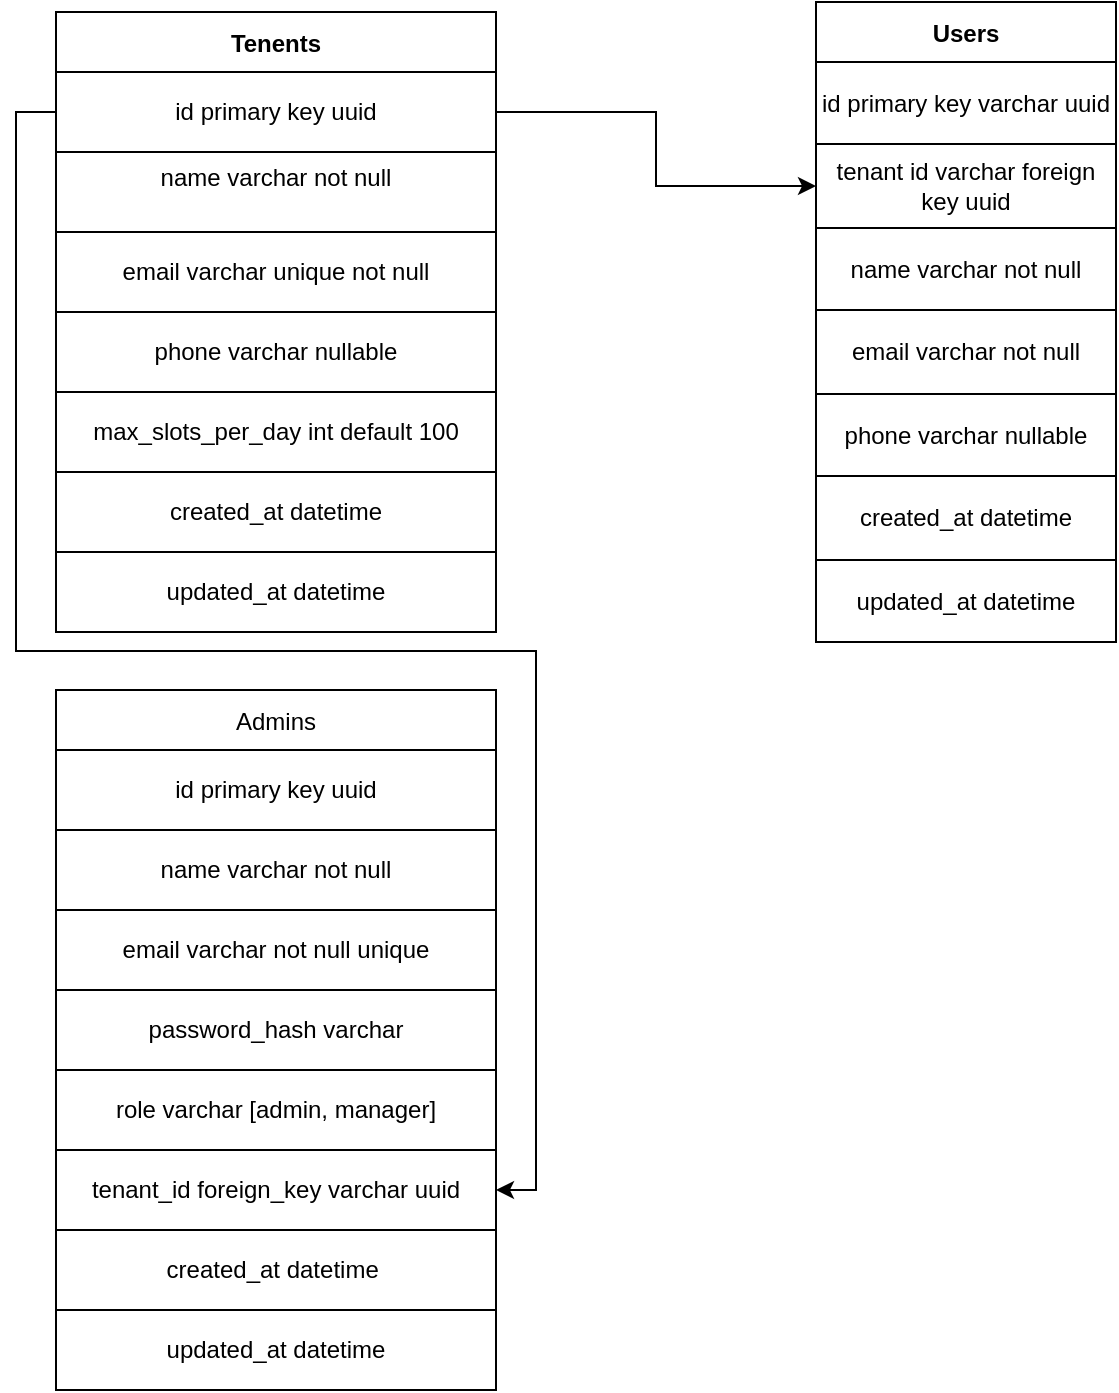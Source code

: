 <mxfile version="26.1.0">
  <diagram id="R2lEEEUBdFMjLlhIrx00" name="Page-1">
    <mxGraphModel dx="1332" dy="1542" grid="1" gridSize="10" guides="1" tooltips="1" connect="1" arrows="1" fold="1" page="1" pageScale="1" pageWidth="850" pageHeight="1100" background="none" math="0" shadow="0" extFonts="Permanent Marker^https://fonts.googleapis.com/css?family=Permanent+Marker">
      <root>
        <mxCell id="0" />
        <mxCell id="1" parent="0" />
        <mxCell id="o1oF44XECiAMUcl8Ltih-77" value="Tenents" style="shape=table;startSize=30;container=1;collapsible=0;childLayout=tableLayout;fontStyle=1" vertex="1" parent="1">
          <mxGeometry x="170" y="-99" width="220" height="310" as="geometry" />
        </mxCell>
        <mxCell id="o1oF44XECiAMUcl8Ltih-78" value="" style="shape=tableRow;horizontal=0;startSize=0;swimlaneHead=0;swimlaneBody=0;strokeColor=inherit;top=0;left=0;bottom=0;right=0;collapsible=0;dropTarget=0;fillColor=none;points=[[0,0.5],[1,0.5]];portConstraint=eastwest;" vertex="1" parent="o1oF44XECiAMUcl8Ltih-77">
          <mxGeometry y="30" width="220" height="40" as="geometry" />
        </mxCell>
        <mxCell id="o1oF44XECiAMUcl8Ltih-79" value="id primary key uuid" style="shape=partialRectangle;html=1;whiteSpace=wrap;connectable=0;strokeColor=inherit;overflow=hidden;fillColor=none;top=0;left=0;bottom=0;right=0;pointerEvents=1;" vertex="1" parent="o1oF44XECiAMUcl8Ltih-78">
          <mxGeometry width="220" height="40" as="geometry">
            <mxRectangle width="220" height="40" as="alternateBounds" />
          </mxGeometry>
        </mxCell>
        <mxCell id="o1oF44XECiAMUcl8Ltih-80" value="" style="shape=tableRow;horizontal=0;startSize=0;swimlaneHead=0;swimlaneBody=0;strokeColor=inherit;top=0;left=0;bottom=0;right=0;collapsible=0;dropTarget=0;fillColor=none;points=[[0,0.5],[1,0.5]];portConstraint=eastwest;" vertex="1" parent="o1oF44XECiAMUcl8Ltih-77">
          <mxGeometry y="70" width="220" height="40" as="geometry" />
        </mxCell>
        <mxCell id="o1oF44XECiAMUcl8Ltih-81" value="name varchar not null&lt;div&gt;&lt;br&gt;&lt;/div&gt;" style="shape=partialRectangle;html=1;whiteSpace=wrap;connectable=0;strokeColor=inherit;overflow=hidden;fillColor=none;top=0;left=0;bottom=0;right=0;pointerEvents=1;" vertex="1" parent="o1oF44XECiAMUcl8Ltih-80">
          <mxGeometry width="220" height="40" as="geometry">
            <mxRectangle width="220" height="40" as="alternateBounds" />
          </mxGeometry>
        </mxCell>
        <mxCell id="o1oF44XECiAMUcl8Ltih-82" value="" style="shape=tableRow;horizontal=0;startSize=0;swimlaneHead=0;swimlaneBody=0;strokeColor=inherit;top=0;left=0;bottom=0;right=0;collapsible=0;dropTarget=0;fillColor=none;points=[[0,0.5],[1,0.5]];portConstraint=eastwest;" vertex="1" parent="o1oF44XECiAMUcl8Ltih-77">
          <mxGeometry y="110" width="220" height="40" as="geometry" />
        </mxCell>
        <mxCell id="o1oF44XECiAMUcl8Ltih-83" value="email varchar unique not null" style="shape=partialRectangle;html=1;whiteSpace=wrap;connectable=0;strokeColor=inherit;overflow=hidden;fillColor=none;top=0;left=0;bottom=0;right=0;pointerEvents=1;" vertex="1" parent="o1oF44XECiAMUcl8Ltih-82">
          <mxGeometry width="220" height="40" as="geometry">
            <mxRectangle width="220" height="40" as="alternateBounds" />
          </mxGeometry>
        </mxCell>
        <mxCell id="o1oF44XECiAMUcl8Ltih-84" value="" style="shape=tableRow;horizontal=0;startSize=0;swimlaneHead=0;swimlaneBody=0;strokeColor=inherit;top=0;left=0;bottom=0;right=0;collapsible=0;dropTarget=0;fillColor=none;points=[[0,0.5],[1,0.5]];portConstraint=eastwest;" vertex="1" parent="o1oF44XECiAMUcl8Ltih-77">
          <mxGeometry y="150" width="220" height="40" as="geometry" />
        </mxCell>
        <mxCell id="o1oF44XECiAMUcl8Ltih-85" value="phone varchar nullable" style="shape=partialRectangle;html=1;whiteSpace=wrap;connectable=0;strokeColor=inherit;overflow=hidden;fillColor=none;top=0;left=0;bottom=0;right=0;pointerEvents=1;" vertex="1" parent="o1oF44XECiAMUcl8Ltih-84">
          <mxGeometry width="220" height="40" as="geometry">
            <mxRectangle width="220" height="40" as="alternateBounds" />
          </mxGeometry>
        </mxCell>
        <mxCell id="o1oF44XECiAMUcl8Ltih-86" value="" style="shape=tableRow;horizontal=0;startSize=0;swimlaneHead=0;swimlaneBody=0;strokeColor=inherit;top=0;left=0;bottom=0;right=0;collapsible=0;dropTarget=0;fillColor=none;points=[[0,0.5],[1,0.5]];portConstraint=eastwest;" vertex="1" parent="o1oF44XECiAMUcl8Ltih-77">
          <mxGeometry y="190" width="220" height="40" as="geometry" />
        </mxCell>
        <mxCell id="o1oF44XECiAMUcl8Ltih-87" value="max_slots_per_day int default 100" style="shape=partialRectangle;html=1;whiteSpace=wrap;connectable=0;strokeColor=inherit;overflow=hidden;fillColor=none;top=0;left=0;bottom=0;right=0;pointerEvents=1;" vertex="1" parent="o1oF44XECiAMUcl8Ltih-86">
          <mxGeometry width="220" height="40" as="geometry">
            <mxRectangle width="220" height="40" as="alternateBounds" />
          </mxGeometry>
        </mxCell>
        <mxCell id="o1oF44XECiAMUcl8Ltih-88" value="" style="shape=tableRow;horizontal=0;startSize=0;swimlaneHead=0;swimlaneBody=0;strokeColor=inherit;top=0;left=0;bottom=0;right=0;collapsible=0;dropTarget=0;fillColor=none;points=[[0,0.5],[1,0.5]];portConstraint=eastwest;" vertex="1" parent="o1oF44XECiAMUcl8Ltih-77">
          <mxGeometry y="230" width="220" height="40" as="geometry" />
        </mxCell>
        <mxCell id="o1oF44XECiAMUcl8Ltih-89" value="created_at datetime" style="shape=partialRectangle;html=1;whiteSpace=wrap;connectable=0;strokeColor=inherit;overflow=hidden;fillColor=none;top=0;left=0;bottom=0;right=0;pointerEvents=1;" vertex="1" parent="o1oF44XECiAMUcl8Ltih-88">
          <mxGeometry width="220" height="40" as="geometry">
            <mxRectangle width="220" height="40" as="alternateBounds" />
          </mxGeometry>
        </mxCell>
        <mxCell id="o1oF44XECiAMUcl8Ltih-90" value="" style="shape=tableRow;horizontal=0;startSize=0;swimlaneHead=0;swimlaneBody=0;strokeColor=inherit;top=0;left=0;bottom=0;right=0;collapsible=0;dropTarget=0;fillColor=none;points=[[0,0.5],[1,0.5]];portConstraint=eastwest;" vertex="1" parent="o1oF44XECiAMUcl8Ltih-77">
          <mxGeometry y="270" width="220" height="40" as="geometry" />
        </mxCell>
        <mxCell id="o1oF44XECiAMUcl8Ltih-91" value="updated_at datetime" style="shape=partialRectangle;html=1;whiteSpace=wrap;connectable=0;strokeColor=inherit;overflow=hidden;fillColor=none;top=0;left=0;bottom=0;right=0;pointerEvents=1;" vertex="1" parent="o1oF44XECiAMUcl8Ltih-90">
          <mxGeometry width="220" height="40" as="geometry">
            <mxRectangle width="220" height="40" as="alternateBounds" />
          </mxGeometry>
        </mxCell>
        <mxCell id="o1oF44XECiAMUcl8Ltih-92" value="Users" style="shape=table;startSize=30;container=1;collapsible=0;childLayout=tableLayout;fontStyle=1" vertex="1" parent="1">
          <mxGeometry x="550" y="-104" width="150" height="320" as="geometry" />
        </mxCell>
        <mxCell id="o1oF44XECiAMUcl8Ltih-93" value="" style="shape=tableRow;horizontal=0;startSize=0;swimlaneHead=0;swimlaneBody=0;strokeColor=inherit;top=0;left=0;bottom=0;right=0;collapsible=0;dropTarget=0;fillColor=none;points=[[0,0.5],[1,0.5]];portConstraint=eastwest;" vertex="1" parent="o1oF44XECiAMUcl8Ltih-92">
          <mxGeometry y="30" width="150" height="41" as="geometry" />
        </mxCell>
        <mxCell id="o1oF44XECiAMUcl8Ltih-94" value="id primary key varchar uuid" style="shape=partialRectangle;html=1;whiteSpace=wrap;connectable=0;strokeColor=inherit;overflow=hidden;fillColor=none;top=0;left=0;bottom=0;right=0;pointerEvents=1;" vertex="1" parent="o1oF44XECiAMUcl8Ltih-93">
          <mxGeometry width="150" height="41" as="geometry">
            <mxRectangle width="150" height="41" as="alternateBounds" />
          </mxGeometry>
        </mxCell>
        <mxCell id="o1oF44XECiAMUcl8Ltih-95" value="" style="shape=tableRow;horizontal=0;startSize=0;swimlaneHead=0;swimlaneBody=0;strokeColor=inherit;top=0;left=0;bottom=0;right=0;collapsible=0;dropTarget=0;fillColor=none;points=[[0,0.5],[1,0.5]];portConstraint=eastwest;" vertex="1" parent="o1oF44XECiAMUcl8Ltih-92">
          <mxGeometry y="71" width="150" height="42" as="geometry" />
        </mxCell>
        <mxCell id="o1oF44XECiAMUcl8Ltih-96" value="tenant id varchar foreign key uuid" style="shape=partialRectangle;html=1;whiteSpace=wrap;connectable=0;strokeColor=inherit;overflow=hidden;fillColor=none;top=0;left=0;bottom=0;right=0;pointerEvents=1;" vertex="1" parent="o1oF44XECiAMUcl8Ltih-95">
          <mxGeometry width="150" height="42" as="geometry">
            <mxRectangle width="150" height="42" as="alternateBounds" />
          </mxGeometry>
        </mxCell>
        <mxCell id="o1oF44XECiAMUcl8Ltih-97" value="" style="shape=tableRow;horizontal=0;startSize=0;swimlaneHead=0;swimlaneBody=0;strokeColor=inherit;top=0;left=0;bottom=0;right=0;collapsible=0;dropTarget=0;fillColor=none;points=[[0,0.5],[1,0.5]];portConstraint=eastwest;" vertex="1" parent="o1oF44XECiAMUcl8Ltih-92">
          <mxGeometry y="113" width="150" height="41" as="geometry" />
        </mxCell>
        <mxCell id="o1oF44XECiAMUcl8Ltih-98" value="name varchar not null" style="shape=partialRectangle;html=1;whiteSpace=wrap;connectable=0;strokeColor=inherit;overflow=hidden;fillColor=none;top=0;left=0;bottom=0;right=0;pointerEvents=1;" vertex="1" parent="o1oF44XECiAMUcl8Ltih-97">
          <mxGeometry width="150" height="41" as="geometry">
            <mxRectangle width="150" height="41" as="alternateBounds" />
          </mxGeometry>
        </mxCell>
        <mxCell id="o1oF44XECiAMUcl8Ltih-99" value="" style="shape=tableRow;horizontal=0;startSize=0;swimlaneHead=0;swimlaneBody=0;strokeColor=inherit;top=0;left=0;bottom=0;right=0;collapsible=0;dropTarget=0;fillColor=none;points=[[0,0.5],[1,0.5]];portConstraint=eastwest;" vertex="1" parent="o1oF44XECiAMUcl8Ltih-92">
          <mxGeometry y="154" width="150" height="42" as="geometry" />
        </mxCell>
        <mxCell id="o1oF44XECiAMUcl8Ltih-100" value="email varchar not null" style="shape=partialRectangle;html=1;whiteSpace=wrap;connectable=0;strokeColor=inherit;overflow=hidden;fillColor=none;top=0;left=0;bottom=0;right=0;pointerEvents=1;" vertex="1" parent="o1oF44XECiAMUcl8Ltih-99">
          <mxGeometry width="150" height="42" as="geometry">
            <mxRectangle width="150" height="42" as="alternateBounds" />
          </mxGeometry>
        </mxCell>
        <mxCell id="o1oF44XECiAMUcl8Ltih-101" value="" style="shape=tableRow;horizontal=0;startSize=0;swimlaneHead=0;swimlaneBody=0;strokeColor=inherit;top=0;left=0;bottom=0;right=0;collapsible=0;dropTarget=0;fillColor=none;points=[[0,0.5],[1,0.5]];portConstraint=eastwest;" vertex="1" parent="o1oF44XECiAMUcl8Ltih-92">
          <mxGeometry y="196" width="150" height="41" as="geometry" />
        </mxCell>
        <mxCell id="o1oF44XECiAMUcl8Ltih-102" value="phone varchar nullable" style="shape=partialRectangle;html=1;whiteSpace=wrap;connectable=0;strokeColor=inherit;overflow=hidden;fillColor=none;top=0;left=0;bottom=0;right=0;pointerEvents=1;" vertex="1" parent="o1oF44XECiAMUcl8Ltih-101">
          <mxGeometry width="150" height="41" as="geometry">
            <mxRectangle width="150" height="41" as="alternateBounds" />
          </mxGeometry>
        </mxCell>
        <mxCell id="o1oF44XECiAMUcl8Ltih-103" value="" style="shape=tableRow;horizontal=0;startSize=0;swimlaneHead=0;swimlaneBody=0;strokeColor=inherit;top=0;left=0;bottom=0;right=0;collapsible=0;dropTarget=0;fillColor=none;points=[[0,0.5],[1,0.5]];portConstraint=eastwest;" vertex="1" parent="o1oF44XECiAMUcl8Ltih-92">
          <mxGeometry y="237" width="150" height="42" as="geometry" />
        </mxCell>
        <mxCell id="o1oF44XECiAMUcl8Ltih-104" value="created_at datetime" style="shape=partialRectangle;html=1;whiteSpace=wrap;connectable=0;strokeColor=inherit;overflow=hidden;fillColor=none;top=0;left=0;bottom=0;right=0;pointerEvents=1;" vertex="1" parent="o1oF44XECiAMUcl8Ltih-103">
          <mxGeometry width="150" height="42" as="geometry">
            <mxRectangle width="150" height="42" as="alternateBounds" />
          </mxGeometry>
        </mxCell>
        <mxCell id="o1oF44XECiAMUcl8Ltih-105" value="" style="shape=tableRow;horizontal=0;startSize=0;swimlaneHead=0;swimlaneBody=0;strokeColor=inherit;top=0;left=0;bottom=0;right=0;collapsible=0;dropTarget=0;fillColor=none;points=[[0,0.5],[1,0.5]];portConstraint=eastwest;" vertex="1" parent="o1oF44XECiAMUcl8Ltih-92">
          <mxGeometry y="279" width="150" height="41" as="geometry" />
        </mxCell>
        <mxCell id="o1oF44XECiAMUcl8Ltih-106" value="updated_at datetime" style="shape=partialRectangle;html=1;whiteSpace=wrap;connectable=0;strokeColor=inherit;overflow=hidden;fillColor=none;top=0;left=0;bottom=0;right=0;pointerEvents=1;" vertex="1" parent="o1oF44XECiAMUcl8Ltih-105">
          <mxGeometry width="150" height="41" as="geometry">
            <mxRectangle width="150" height="41" as="alternateBounds" />
          </mxGeometry>
        </mxCell>
        <mxCell id="o1oF44XECiAMUcl8Ltih-109" style="edgeStyle=orthogonalEdgeStyle;rounded=0;orthogonalLoop=1;jettySize=auto;html=1;exitX=1;exitY=0.5;exitDx=0;exitDy=0;entryX=0;entryY=0.5;entryDx=0;entryDy=0;" edge="1" parent="1" source="o1oF44XECiAMUcl8Ltih-78" target="o1oF44XECiAMUcl8Ltih-95">
          <mxGeometry relative="1" as="geometry" />
        </mxCell>
        <mxCell id="o1oF44XECiAMUcl8Ltih-127" value="Admins" style="shape=table;startSize=30;container=1;collapsible=0;childLayout=tableLayout;" vertex="1" parent="1">
          <mxGeometry x="170" y="240" width="220" height="350" as="geometry" />
        </mxCell>
        <mxCell id="o1oF44XECiAMUcl8Ltih-128" value="" style="shape=tableRow;horizontal=0;startSize=0;swimlaneHead=0;swimlaneBody=0;strokeColor=inherit;top=0;left=0;bottom=0;right=0;collapsible=0;dropTarget=0;fillColor=none;points=[[0,0.5],[1,0.5]];portConstraint=eastwest;" vertex="1" parent="o1oF44XECiAMUcl8Ltih-127">
          <mxGeometry y="30" width="220" height="40" as="geometry" />
        </mxCell>
        <mxCell id="o1oF44XECiAMUcl8Ltih-129" value="id primary key uuid" style="shape=partialRectangle;html=1;whiteSpace=wrap;connectable=0;strokeColor=inherit;overflow=hidden;fillColor=none;top=0;left=0;bottom=0;right=0;pointerEvents=1;" vertex="1" parent="o1oF44XECiAMUcl8Ltih-128">
          <mxGeometry width="220" height="40" as="geometry">
            <mxRectangle width="220" height="40" as="alternateBounds" />
          </mxGeometry>
        </mxCell>
        <mxCell id="o1oF44XECiAMUcl8Ltih-130" value="" style="shape=tableRow;horizontal=0;startSize=0;swimlaneHead=0;swimlaneBody=0;strokeColor=inherit;top=0;left=0;bottom=0;right=0;collapsible=0;dropTarget=0;fillColor=none;points=[[0,0.5],[1,0.5]];portConstraint=eastwest;" vertex="1" parent="o1oF44XECiAMUcl8Ltih-127">
          <mxGeometry y="70" width="220" height="40" as="geometry" />
        </mxCell>
        <mxCell id="o1oF44XECiAMUcl8Ltih-131" value="name varchar not null" style="shape=partialRectangle;html=1;whiteSpace=wrap;connectable=0;strokeColor=inherit;overflow=hidden;fillColor=none;top=0;left=0;bottom=0;right=0;pointerEvents=1;" vertex="1" parent="o1oF44XECiAMUcl8Ltih-130">
          <mxGeometry width="220" height="40" as="geometry">
            <mxRectangle width="220" height="40" as="alternateBounds" />
          </mxGeometry>
        </mxCell>
        <mxCell id="o1oF44XECiAMUcl8Ltih-132" value="" style="shape=tableRow;horizontal=0;startSize=0;swimlaneHead=0;swimlaneBody=0;strokeColor=inherit;top=0;left=0;bottom=0;right=0;collapsible=0;dropTarget=0;fillColor=none;points=[[0,0.5],[1,0.5]];portConstraint=eastwest;" vertex="1" parent="o1oF44XECiAMUcl8Ltih-127">
          <mxGeometry y="110" width="220" height="40" as="geometry" />
        </mxCell>
        <mxCell id="o1oF44XECiAMUcl8Ltih-133" value="email varchar not null unique" style="shape=partialRectangle;html=1;whiteSpace=wrap;connectable=0;strokeColor=inherit;overflow=hidden;fillColor=none;top=0;left=0;bottom=0;right=0;pointerEvents=1;" vertex="1" parent="o1oF44XECiAMUcl8Ltih-132">
          <mxGeometry width="220" height="40" as="geometry">
            <mxRectangle width="220" height="40" as="alternateBounds" />
          </mxGeometry>
        </mxCell>
        <mxCell id="o1oF44XECiAMUcl8Ltih-134" value="" style="shape=tableRow;horizontal=0;startSize=0;swimlaneHead=0;swimlaneBody=0;strokeColor=inherit;top=0;left=0;bottom=0;right=0;collapsible=0;dropTarget=0;fillColor=none;points=[[0,0.5],[1,0.5]];portConstraint=eastwest;" vertex="1" parent="o1oF44XECiAMUcl8Ltih-127">
          <mxGeometry y="150" width="220" height="40" as="geometry" />
        </mxCell>
        <mxCell id="o1oF44XECiAMUcl8Ltih-135" value="password_hash varchar" style="shape=partialRectangle;html=1;whiteSpace=wrap;connectable=0;strokeColor=inherit;overflow=hidden;fillColor=none;top=0;left=0;bottom=0;right=0;pointerEvents=1;" vertex="1" parent="o1oF44XECiAMUcl8Ltih-134">
          <mxGeometry width="220" height="40" as="geometry">
            <mxRectangle width="220" height="40" as="alternateBounds" />
          </mxGeometry>
        </mxCell>
        <mxCell id="o1oF44XECiAMUcl8Ltih-136" value="" style="shape=tableRow;horizontal=0;startSize=0;swimlaneHead=0;swimlaneBody=0;strokeColor=inherit;top=0;left=0;bottom=0;right=0;collapsible=0;dropTarget=0;fillColor=none;points=[[0,0.5],[1,0.5]];portConstraint=eastwest;" vertex="1" parent="o1oF44XECiAMUcl8Ltih-127">
          <mxGeometry y="190" width="220" height="40" as="geometry" />
        </mxCell>
        <mxCell id="o1oF44XECiAMUcl8Ltih-137" value="role varchar [admin, manager]" style="shape=partialRectangle;html=1;whiteSpace=wrap;connectable=0;strokeColor=inherit;overflow=hidden;fillColor=none;top=0;left=0;bottom=0;right=0;pointerEvents=1;" vertex="1" parent="o1oF44XECiAMUcl8Ltih-136">
          <mxGeometry width="220" height="40" as="geometry">
            <mxRectangle width="220" height="40" as="alternateBounds" />
          </mxGeometry>
        </mxCell>
        <mxCell id="o1oF44XECiAMUcl8Ltih-138" value="" style="shape=tableRow;horizontal=0;startSize=0;swimlaneHead=0;swimlaneBody=0;strokeColor=inherit;top=0;left=0;bottom=0;right=0;collapsible=0;dropTarget=0;fillColor=none;points=[[0,0.5],[1,0.5]];portConstraint=eastwest;" vertex="1" parent="o1oF44XECiAMUcl8Ltih-127">
          <mxGeometry y="230" width="220" height="40" as="geometry" />
        </mxCell>
        <mxCell id="o1oF44XECiAMUcl8Ltih-139" value="tenant_id foreign_key varchar uuid" style="shape=partialRectangle;html=1;whiteSpace=wrap;connectable=0;strokeColor=inherit;overflow=hidden;fillColor=none;top=0;left=0;bottom=0;right=0;pointerEvents=1;" vertex="1" parent="o1oF44XECiAMUcl8Ltih-138">
          <mxGeometry width="220" height="40" as="geometry">
            <mxRectangle width="220" height="40" as="alternateBounds" />
          </mxGeometry>
        </mxCell>
        <mxCell id="o1oF44XECiAMUcl8Ltih-140" value="" style="shape=tableRow;horizontal=0;startSize=0;swimlaneHead=0;swimlaneBody=0;strokeColor=inherit;top=0;left=0;bottom=0;right=0;collapsible=0;dropTarget=0;fillColor=none;points=[[0,0.5],[1,0.5]];portConstraint=eastwest;" vertex="1" parent="o1oF44XECiAMUcl8Ltih-127">
          <mxGeometry y="270" width="220" height="40" as="geometry" />
        </mxCell>
        <mxCell id="o1oF44XECiAMUcl8Ltih-141" value="created_at datetime&amp;nbsp;" style="shape=partialRectangle;html=1;whiteSpace=wrap;connectable=0;strokeColor=inherit;overflow=hidden;fillColor=none;top=0;left=0;bottom=0;right=0;pointerEvents=1;" vertex="1" parent="o1oF44XECiAMUcl8Ltih-140">
          <mxGeometry width="220" height="40" as="geometry">
            <mxRectangle width="220" height="40" as="alternateBounds" />
          </mxGeometry>
        </mxCell>
        <mxCell id="o1oF44XECiAMUcl8Ltih-142" value="" style="shape=tableRow;horizontal=0;startSize=0;swimlaneHead=0;swimlaneBody=0;strokeColor=inherit;top=0;left=0;bottom=0;right=0;collapsible=0;dropTarget=0;fillColor=none;points=[[0,0.5],[1,0.5]];portConstraint=eastwest;" vertex="1" parent="o1oF44XECiAMUcl8Ltih-127">
          <mxGeometry y="310" width="220" height="40" as="geometry" />
        </mxCell>
        <mxCell id="o1oF44XECiAMUcl8Ltih-143" value="updated_at datetime" style="shape=partialRectangle;html=1;whiteSpace=wrap;connectable=0;strokeColor=inherit;overflow=hidden;fillColor=none;top=0;left=0;bottom=0;right=0;pointerEvents=1;" vertex="1" parent="o1oF44XECiAMUcl8Ltih-142">
          <mxGeometry width="220" height="40" as="geometry">
            <mxRectangle width="220" height="40" as="alternateBounds" />
          </mxGeometry>
        </mxCell>
        <mxCell id="o1oF44XECiAMUcl8Ltih-146" style="edgeStyle=orthogonalEdgeStyle;rounded=0;orthogonalLoop=1;jettySize=auto;html=1;exitX=0;exitY=0.5;exitDx=0;exitDy=0;entryX=1;entryY=0.5;entryDx=0;entryDy=0;" edge="1" parent="1" source="o1oF44XECiAMUcl8Ltih-78" target="o1oF44XECiAMUcl8Ltih-138">
          <mxGeometry relative="1" as="geometry" />
        </mxCell>
      </root>
    </mxGraphModel>
  </diagram>
</mxfile>
